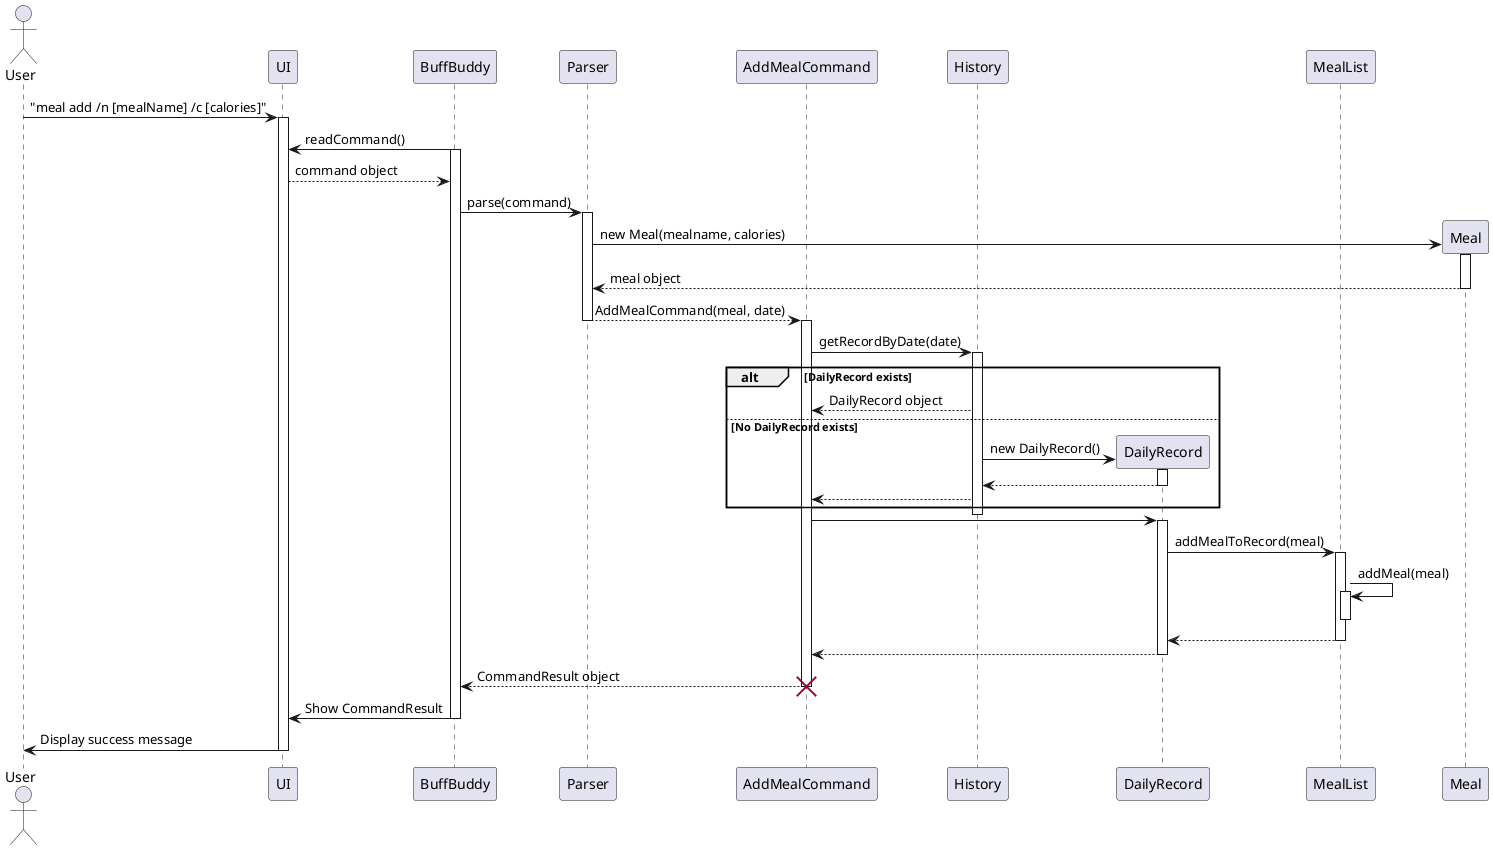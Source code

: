 @startuml
actor User
participant "UI" as UI
participant "BuffBuddy" as BB
participant "Parser" as Parser
participant "AddMealCommand" as AddCmd
participant "History" as History
participant "DailyRecord" as DailyRec
participant "MealList" as MealList
participant "Meal" as Meal

User -> UI: "meal add /n [mealName] /c [calories]"
activate UI
BB -> UI: readCommand()
activate BB
UI --> BB: command object
BB -> Parser: parse(command)
activate Parser

create Meal
Parser -> Meal: new Meal(mealname, calories)
activate Meal
Meal --> Parser: meal object
deactivate Meal

Parser --> AddCmd: AddMealCommand(meal, date)
deactivate Parser
activate AddCmd

AddCmd -> History: getRecordByDate(date)
activate History

alt DailyRecord exists
  History --> AddCmd: DailyRecord object
else No DailyRecord exists
create DailyRec
  History -> DailyRec: new DailyRecord()
  activate DailyRec
  DailyRec --> History
  deactivate DailyRec
  History --> AddCmd
end
deactivate History

AddCmd -> DailyRec:
activate DailyRec

DailyRec -> MealList: addMealToRecord(meal)
activate MealList
MealList -> MealList: addMeal(meal)
activate MealList

deactivate MealList
MealList --> DailyRec
deactivate MealList


DailyRec --> AddCmd
deactivate DailyRec

AddCmd --> BB: CommandResult object
deactivate AddCmd
destroy AddCmd

BB -> UI: Show CommandResult
deactivate BB

UI -> User: Display success message
deactivate UI
@enduml
